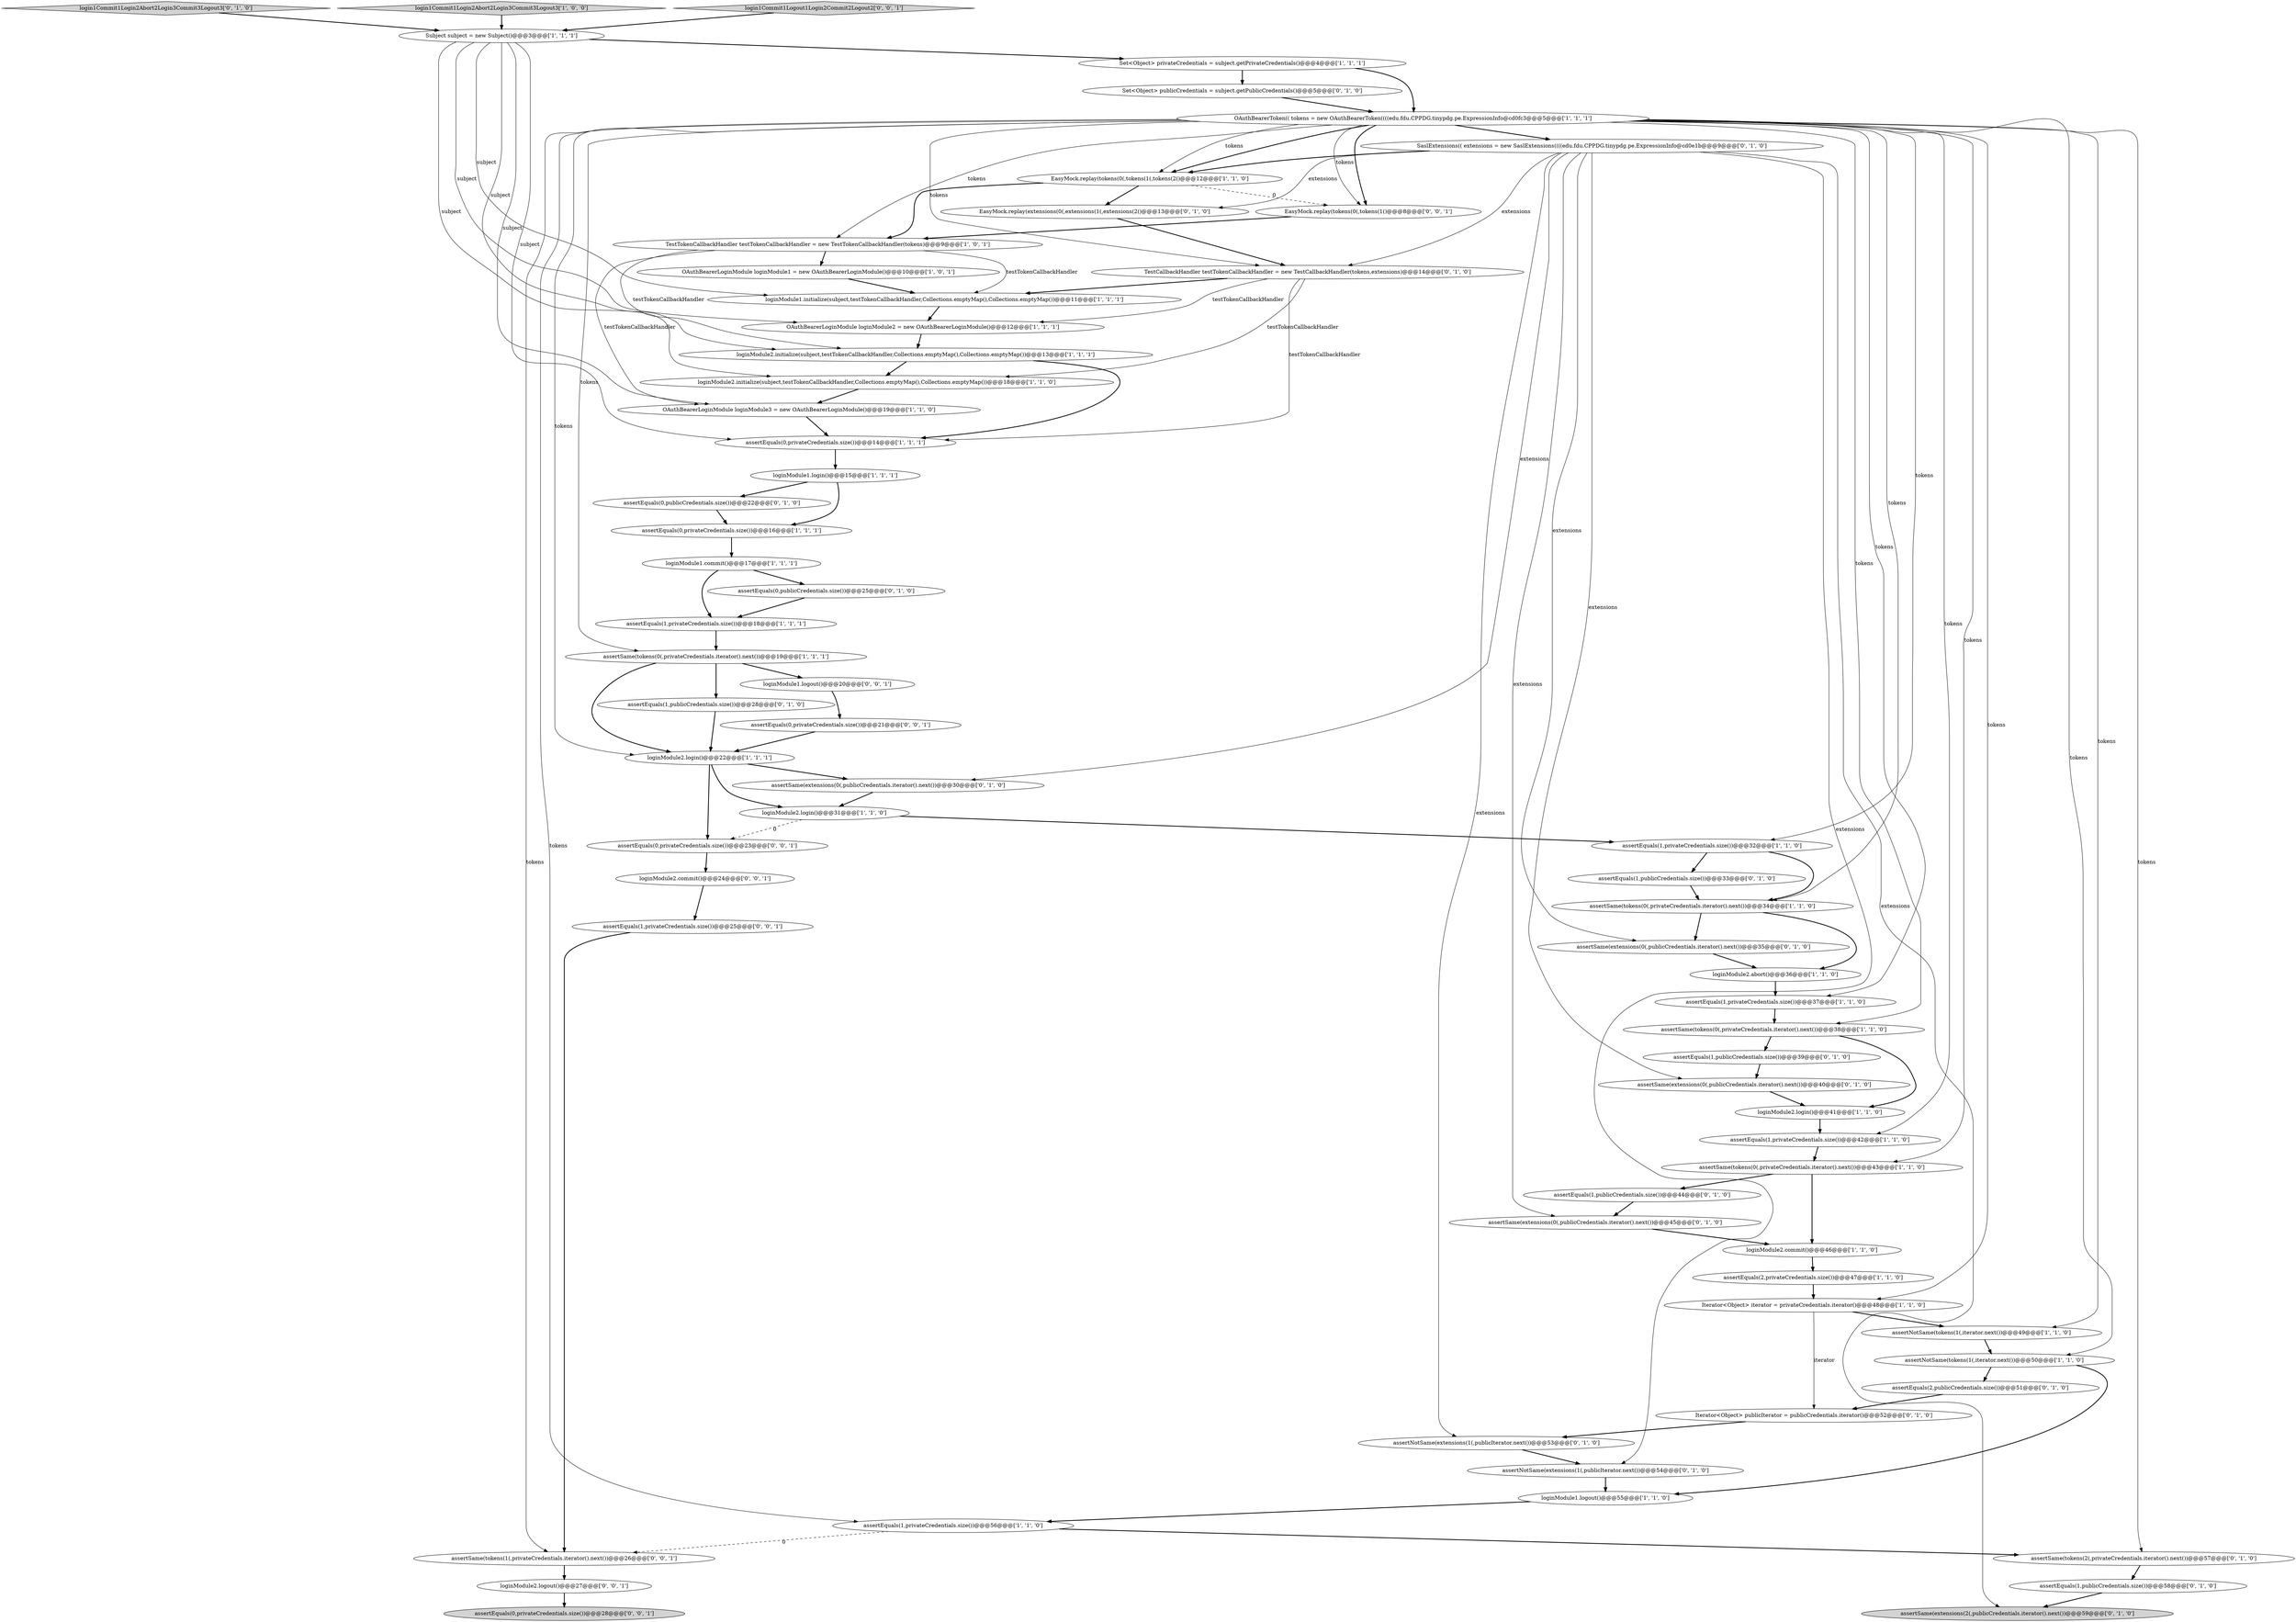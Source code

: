 digraph {
8 [style = filled, label = "assertNotSame(tokens(1(,iterator.next())@@@50@@@['1', '1', '0']", fillcolor = white, shape = ellipse image = "AAA0AAABBB1BBB"];
38 [style = filled, label = "assertNotSame(extensions(1(,publicIterator.next())@@@54@@@['0', '1', '0']", fillcolor = white, shape = ellipse image = "AAA1AAABBB2BBB"];
25 [style = filled, label = "Subject subject = new Subject()@@@3@@@['1', '1', '1']", fillcolor = white, shape = ellipse image = "AAA0AAABBB1BBB"];
49 [style = filled, label = "assertSame(extensions(0(,publicCredentials.iterator().next())@@@45@@@['0', '1', '0']", fillcolor = white, shape = ellipse image = "AAA1AAABBB2BBB"];
59 [style = filled, label = "EasyMock.replay(tokens(0(,tokens(1()@@@8@@@['0', '0', '1']", fillcolor = white, shape = ellipse image = "AAA0AAABBB3BBB"];
43 [style = filled, label = "assertEquals(1,publicCredentials.size())@@@28@@@['0', '1', '0']", fillcolor = white, shape = ellipse image = "AAA1AAABBB2BBB"];
30 [style = filled, label = "assertEquals(1,privateCredentials.size())@@@37@@@['1', '1', '0']", fillcolor = white, shape = ellipse image = "AAA0AAABBB1BBB"];
10 [style = filled, label = "assertEquals(1,privateCredentials.size())@@@18@@@['1', '1', '1']", fillcolor = white, shape = ellipse image = "AAA0AAABBB1BBB"];
48 [style = filled, label = "SaslExtensions(( extensions = new SaslExtensions((((edu.fdu.CPPDG.tinypdg.pe.ExpressionInfo@cd0e1b@@@9@@@['0', '1', '0']", fillcolor = white, shape = ellipse image = "AAA1AAABBB2BBB"];
37 [style = filled, label = "assertEquals(0,publicCredentials.size())@@@22@@@['0', '1', '0']", fillcolor = white, shape = ellipse image = "AAA1AAABBB2BBB"];
22 [style = filled, label = "OAuthBearerLoginModule loginModule1 = new OAuthBearerLoginModule()@@@10@@@['1', '0', '1']", fillcolor = white, shape = ellipse image = "AAA0AAABBB1BBB"];
46 [style = filled, label = "TestCallbackHandler testTokenCallbackHandler = new TestCallbackHandler(tokens,extensions)@@@14@@@['0', '1', '0']", fillcolor = white, shape = ellipse image = "AAA1AAABBB2BBB"];
41 [style = filled, label = "assertSame(extensions(2(,publicCredentials.iterator().next())@@@59@@@['0', '1', '0']", fillcolor = lightgray, shape = ellipse image = "AAA1AAABBB2BBB"];
31 [style = filled, label = "assertSame(tokens(0(,privateCredentials.iterator().next())@@@38@@@['1', '1', '0']", fillcolor = white, shape = ellipse image = "AAA0AAABBB1BBB"];
53 [style = filled, label = "assertNotSame(extensions(1(,publicIterator.next())@@@53@@@['0', '1', '0']", fillcolor = white, shape = ellipse image = "AAA1AAABBB2BBB"];
62 [style = filled, label = "loginModule1.logout()@@@20@@@['0', '0', '1']", fillcolor = white, shape = ellipse image = "AAA0AAABBB3BBB"];
7 [style = filled, label = "assertNotSame(tokens(1(,iterator.next())@@@49@@@['1', '1', '0']", fillcolor = white, shape = ellipse image = "AAA0AAABBB1BBB"];
47 [style = filled, label = "assertEquals(1,publicCredentials.size())@@@44@@@['0', '1', '0']", fillcolor = white, shape = ellipse image = "AAA1AAABBB2BBB"];
39 [style = filled, label = "Set<Object> publicCredentials = subject.getPublicCredentials()@@@5@@@['0', '1', '0']", fillcolor = white, shape = ellipse image = "AAA1AAABBB2BBB"];
44 [style = filled, label = "assertEquals(1,publicCredentials.size())@@@33@@@['0', '1', '0']", fillcolor = white, shape = ellipse image = "AAA1AAABBB2BBB"];
45 [style = filled, label = "assertEquals(2,publicCredentials.size())@@@51@@@['0', '1', '0']", fillcolor = white, shape = ellipse image = "AAA1AAABBB2BBB"];
6 [style = filled, label = "OAuthBearerLoginModule loginModule2 = new OAuthBearerLoginModule()@@@12@@@['1', '1', '1']", fillcolor = white, shape = ellipse image = "AAA0AAABBB1BBB"];
40 [style = filled, label = "login1Commit1Login2Abort2Login3Commit3Logout3['0', '1', '0']", fillcolor = lightgray, shape = diamond image = "AAA0AAABBB2BBB"];
14 [style = filled, label = "loginModule2.initialize(subject,testTokenCallbackHandler,Collections.emptyMap(),Collections.emptyMap())@@@18@@@['1', '1', '0']", fillcolor = white, shape = ellipse image = "AAA0AAABBB1BBB"];
56 [style = filled, label = "Iterator<Object> publicIterator = publicCredentials.iterator()@@@52@@@['0', '1', '0']", fillcolor = white, shape = ellipse image = "AAA1AAABBB2BBB"];
23 [style = filled, label = "assertSame(tokens(0(,privateCredentials.iterator().next())@@@34@@@['1', '1', '0']", fillcolor = white, shape = ellipse image = "AAA0AAABBB1BBB"];
17 [style = filled, label = "loginModule1.logout()@@@55@@@['1', '1', '0']", fillcolor = white, shape = ellipse image = "AAA0AAABBB1BBB"];
15 [style = filled, label = "login1Commit1Login2Abort2Login3Commit3Logout3['1', '0', '0']", fillcolor = lightgray, shape = diamond image = "AAA0AAABBB1BBB"];
12 [style = filled, label = "assertEquals(0,privateCredentials.size())@@@14@@@['1', '1', '1']", fillcolor = white, shape = ellipse image = "AAA0AAABBB1BBB"];
19 [style = filled, label = "loginModule1.login()@@@15@@@['1', '1', '1']", fillcolor = white, shape = ellipse image = "AAA0AAABBB1BBB"];
66 [style = filled, label = "assertEquals(1,privateCredentials.size())@@@25@@@['0', '0', '1']", fillcolor = white, shape = ellipse image = "AAA0AAABBB3BBB"];
51 [style = filled, label = "assertEquals(1,publicCredentials.size())@@@58@@@['0', '1', '0']", fillcolor = white, shape = ellipse image = "AAA1AAABBB2BBB"];
28 [style = filled, label = "Iterator<Object> iterator = privateCredentials.iterator()@@@48@@@['1', '1', '0']", fillcolor = white, shape = ellipse image = "AAA0AAABBB1BBB"];
33 [style = filled, label = "OAuthBearerToken(( tokens = new OAuthBearerToken((((edu.fdu.CPPDG.tinypdg.pe.ExpressionInfo@cd0fc3@@@5@@@['1', '1', '1']", fillcolor = white, shape = ellipse image = "AAA0AAABBB1BBB"];
27 [style = filled, label = "loginModule1.initialize(subject,testTokenCallbackHandler,Collections.emptyMap(),Collections.emptyMap())@@@11@@@['1', '1', '1']", fillcolor = white, shape = ellipse image = "AAA0AAABBB1BBB"];
42 [style = filled, label = "assertSame(extensions(0(,publicCredentials.iterator().next())@@@30@@@['0', '1', '0']", fillcolor = white, shape = ellipse image = "AAA1AAABBB2BBB"];
0 [style = filled, label = "assertEquals(1,privateCredentials.size())@@@32@@@['1', '1', '0']", fillcolor = white, shape = ellipse image = "AAA0AAABBB1BBB"];
24 [style = filled, label = "loginModule1.commit()@@@17@@@['1', '1', '1']", fillcolor = white, shape = ellipse image = "AAA0AAABBB1BBB"];
5 [style = filled, label = "assertSame(tokens(0(,privateCredentials.iterator().next())@@@19@@@['1', '1', '1']", fillcolor = white, shape = ellipse image = "AAA0AAABBB1BBB"];
58 [style = filled, label = "assertEquals(0,privateCredentials.size())@@@28@@@['0', '0', '1']", fillcolor = lightgray, shape = ellipse image = "AAA0AAABBB3BBB"];
60 [style = filled, label = "loginModule2.commit()@@@24@@@['0', '0', '1']", fillcolor = white, shape = ellipse image = "AAA0AAABBB3BBB"];
18 [style = filled, label = "Set<Object> privateCredentials = subject.getPrivateCredentials()@@@4@@@['1', '1', '1']", fillcolor = white, shape = ellipse image = "AAA0AAABBB1BBB"];
55 [style = filled, label = "assertEquals(0,publicCredentials.size())@@@25@@@['0', '1', '0']", fillcolor = white, shape = ellipse image = "AAA1AAABBB2BBB"];
4 [style = filled, label = "assertEquals(1,privateCredentials.size())@@@56@@@['1', '1', '0']", fillcolor = white, shape = ellipse image = "AAA0AAABBB1BBB"];
65 [style = filled, label = "assertEquals(0,privateCredentials.size())@@@23@@@['0', '0', '1']", fillcolor = white, shape = ellipse image = "AAA0AAABBB3BBB"];
64 [style = filled, label = "login1Commit1Logout1Login2Commit2Logout2['0', '0', '1']", fillcolor = lightgray, shape = diamond image = "AAA0AAABBB3BBB"];
20 [style = filled, label = "TestTokenCallbackHandler testTokenCallbackHandler = new TestTokenCallbackHandler(tokens)@@@9@@@['1', '0', '1']", fillcolor = white, shape = ellipse image = "AAA0AAABBB1BBB"];
16 [style = filled, label = "loginModule2.login()@@@31@@@['1', '1', '0']", fillcolor = white, shape = ellipse image = "AAA0AAABBB1BBB"];
63 [style = filled, label = "assertSame(tokens(1(,privateCredentials.iterator().next())@@@26@@@['0', '0', '1']", fillcolor = white, shape = ellipse image = "AAA0AAABBB3BBB"];
9 [style = filled, label = "OAuthBearerLoginModule loginModule3 = new OAuthBearerLoginModule()@@@19@@@['1', '1', '0']", fillcolor = white, shape = ellipse image = "AAA0AAABBB1BBB"];
2 [style = filled, label = "loginModule2.abort()@@@36@@@['1', '1', '0']", fillcolor = white, shape = ellipse image = "AAA0AAABBB1BBB"];
1 [style = filled, label = "loginModule2.initialize(subject,testTokenCallbackHandler,Collections.emptyMap(),Collections.emptyMap())@@@13@@@['1', '1', '1']", fillcolor = white, shape = ellipse image = "AAA0AAABBB1BBB"];
11 [style = filled, label = "assertEquals(1,privateCredentials.size())@@@42@@@['1', '1', '0']", fillcolor = white, shape = ellipse image = "AAA0AAABBB1BBB"];
52 [style = filled, label = "assertSame(extensions(0(,publicCredentials.iterator().next())@@@35@@@['0', '1', '0']", fillcolor = white, shape = ellipse image = "AAA1AAABBB2BBB"];
34 [style = filled, label = "EasyMock.replay(tokens(0(,tokens(1(,tokens(2()@@@12@@@['1', '1', '0']", fillcolor = white, shape = ellipse image = "AAA0AAABBB1BBB"];
50 [style = filled, label = "assertSame(tokens(2(,privateCredentials.iterator().next())@@@57@@@['0', '1', '0']", fillcolor = white, shape = ellipse image = "AAA0AAABBB2BBB"];
29 [style = filled, label = "assertSame(tokens(0(,privateCredentials.iterator().next())@@@43@@@['1', '1', '0']", fillcolor = white, shape = ellipse image = "AAA0AAABBB1BBB"];
26 [style = filled, label = "loginModule2.login()@@@41@@@['1', '1', '0']", fillcolor = white, shape = ellipse image = "AAA0AAABBB1BBB"];
54 [style = filled, label = "EasyMock.replay(extensions(0(,extensions(1(,extensions(2()@@@13@@@['0', '1', '0']", fillcolor = white, shape = ellipse image = "AAA0AAABBB2BBB"];
21 [style = filled, label = "assertEquals(2,privateCredentials.size())@@@47@@@['1', '1', '0']", fillcolor = white, shape = ellipse image = "AAA0AAABBB1BBB"];
57 [style = filled, label = "assertEquals(0,privateCredentials.size())@@@21@@@['0', '0', '1']", fillcolor = white, shape = ellipse image = "AAA0AAABBB3BBB"];
3 [style = filled, label = "loginModule2.commit()@@@46@@@['1', '1', '0']", fillcolor = white, shape = ellipse image = "AAA0AAABBB1BBB"];
35 [style = filled, label = "assertSame(extensions(0(,publicCredentials.iterator().next())@@@40@@@['0', '1', '0']", fillcolor = white, shape = ellipse image = "AAA1AAABBB2BBB"];
13 [style = filled, label = "assertEquals(0,privateCredentials.size())@@@16@@@['1', '1', '1']", fillcolor = white, shape = ellipse image = "AAA0AAABBB1BBB"];
32 [style = filled, label = "loginModule2.login()@@@22@@@['1', '1', '1']", fillcolor = white, shape = ellipse image = "AAA0AAABBB1BBB"];
61 [style = filled, label = "loginModule2.logout()@@@27@@@['0', '0', '1']", fillcolor = white, shape = ellipse image = "AAA0AAABBB3BBB"];
36 [style = filled, label = "assertEquals(1,publicCredentials.size())@@@39@@@['0', '1', '0']", fillcolor = white, shape = ellipse image = "AAA1AAABBB2BBB"];
48->46 [style = solid, label="extensions"];
23->2 [style = bold, label=""];
11->29 [style = bold, label=""];
20->27 [style = solid, label="testTokenCallbackHandler"];
56->53 [style = bold, label=""];
44->23 [style = bold, label=""];
33->48 [style = bold, label=""];
33->59 [style = solid, label="tokens"];
16->0 [style = bold, label=""];
33->34 [style = bold, label=""];
48->41 [style = solid, label="extensions"];
50->51 [style = bold, label=""];
5->32 [style = bold, label=""];
13->24 [style = bold, label=""];
24->10 [style = bold, label=""];
34->20 [style = bold, label=""];
33->32 [style = solid, label="tokens"];
48->35 [style = solid, label="extensions"];
16->65 [style = dashed, label="0"];
33->20 [style = solid, label="tokens"];
0->23 [style = bold, label=""];
49->3 [style = bold, label=""];
17->4 [style = bold, label=""];
25->27 [style = solid, label="subject"];
34->59 [style = dashed, label="0"];
23->52 [style = bold, label=""];
33->29 [style = solid, label="tokens"];
25->12 [style = solid, label="subject"];
33->5 [style = solid, label="tokens"];
33->4 [style = solid, label="tokens"];
33->23 [style = solid, label="tokens"];
38->17 [style = bold, label=""];
25->6 [style = solid, label="subject"];
48->34 [style = bold, label=""];
33->28 [style = solid, label="tokens"];
31->36 [style = bold, label=""];
48->42 [style = solid, label="extensions"];
33->50 [style = solid, label="tokens"];
33->0 [style = solid, label="tokens"];
15->25 [style = bold, label=""];
35->26 [style = bold, label=""];
59->20 [style = bold, label=""];
36->35 [style = bold, label=""];
10->5 [style = bold, label=""];
40->25 [style = bold, label=""];
54->46 [style = bold, label=""];
9->12 [style = bold, label=""];
33->8 [style = solid, label="tokens"];
39->33 [style = bold, label=""];
28->56 [style = solid, label="iterator"];
24->55 [style = bold, label=""];
46->6 [style = solid, label="testTokenCallbackHandler"];
63->61 [style = bold, label=""];
1->12 [style = bold, label=""];
33->34 [style = solid, label="tokens"];
34->54 [style = bold, label=""];
5->43 [style = bold, label=""];
48->54 [style = solid, label="extensions"];
31->26 [style = bold, label=""];
1->14 [style = bold, label=""];
46->14 [style = solid, label="testTokenCallbackHandler"];
30->31 [style = bold, label=""];
37->13 [style = bold, label=""];
66->63 [style = bold, label=""];
53->38 [style = bold, label=""];
12->19 [style = bold, label=""];
55->10 [style = bold, label=""];
48->38 [style = solid, label="extensions"];
5->62 [style = bold, label=""];
33->7 [style = solid, label="tokens"];
57->32 [style = bold, label=""];
33->59 [style = bold, label=""];
33->31 [style = solid, label="tokens"];
25->9 [style = solid, label="subject"];
48->52 [style = solid, label="extensions"];
29->3 [style = bold, label=""];
7->8 [style = bold, label=""];
43->32 [style = bold, label=""];
47->49 [style = bold, label=""];
19->37 [style = bold, label=""];
48->53 [style = solid, label="extensions"];
33->11 [style = solid, label="tokens"];
18->39 [style = bold, label=""];
3->21 [style = bold, label=""];
46->27 [style = bold, label=""];
20->22 [style = bold, label=""];
18->33 [style = bold, label=""];
14->9 [style = bold, label=""];
25->18 [style = bold, label=""];
19->13 [style = bold, label=""];
32->42 [style = bold, label=""];
0->44 [style = bold, label=""];
29->47 [style = bold, label=""];
26->11 [style = bold, label=""];
51->41 [style = bold, label=""];
32->16 [style = bold, label=""];
27->6 [style = bold, label=""];
45->56 [style = bold, label=""];
6->1 [style = bold, label=""];
4->63 [style = dashed, label="0"];
62->57 [style = bold, label=""];
42->16 [style = bold, label=""];
48->49 [style = solid, label="extensions"];
64->25 [style = bold, label=""];
61->58 [style = bold, label=""];
25->14 [style = solid, label="subject"];
28->7 [style = bold, label=""];
46->12 [style = solid, label="testTokenCallbackHandler"];
20->1 [style = solid, label="testTokenCallbackHandler"];
20->9 [style = solid, label="testTokenCallbackHandler"];
4->50 [style = bold, label=""];
60->66 [style = bold, label=""];
22->27 [style = bold, label=""];
33->46 [style = solid, label="tokens"];
25->1 [style = solid, label="subject"];
52->2 [style = bold, label=""];
8->17 [style = bold, label=""];
33->30 [style = solid, label="tokens"];
32->65 [style = bold, label=""];
33->63 [style = solid, label="tokens"];
2->30 [style = bold, label=""];
65->60 [style = bold, label=""];
8->45 [style = bold, label=""];
21->28 [style = bold, label=""];
}
